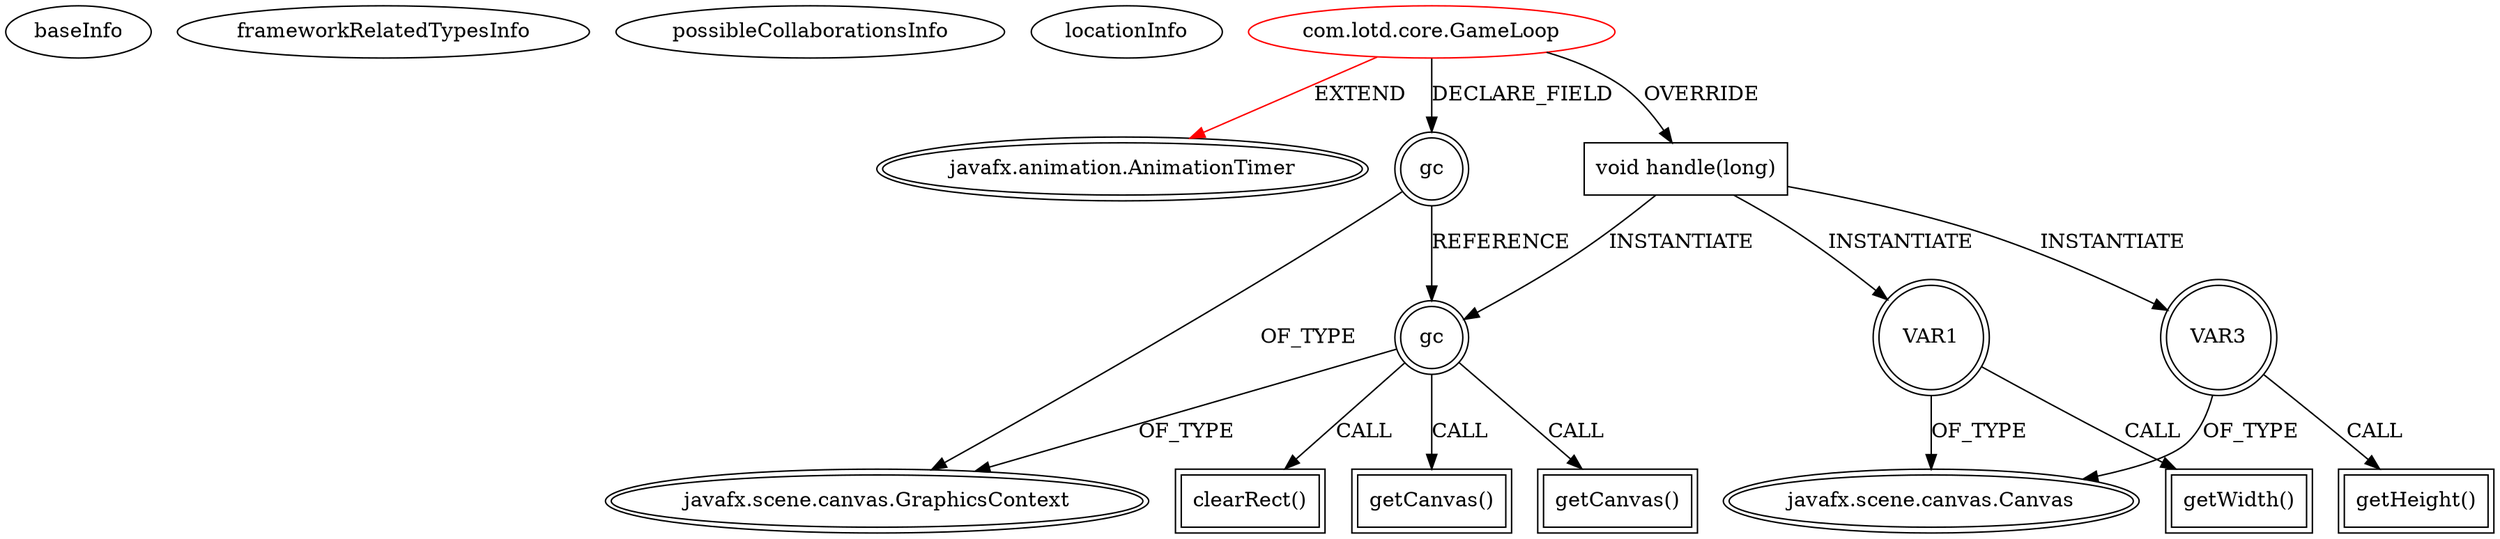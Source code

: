 digraph {
baseInfo[graphId=1108,category="extension_graph",isAnonymous=false,possibleRelation=false]
frameworkRelatedTypesInfo[0="javafx.animation.AnimationTimer"]
possibleCollaborationsInfo[]
locationInfo[projectName="Quillraven-Legend-of-the-druids",filePath="/Quillraven-Legend-of-the-druids/Legend-of-the-druids-master/Legend of the Druids/src/com/lotd/core/GameLoop.java",contextSignature="GameLoop",graphId="1108"]
0[label="com.lotd.core.GameLoop",vertexType="ROOT_CLIENT_CLASS_DECLARATION",isFrameworkType=false,color=red]
1[label="javafx.animation.AnimationTimer",vertexType="FRAMEWORK_CLASS_TYPE",isFrameworkType=true,peripheries=2]
2[label="gc",vertexType="FIELD_DECLARATION",isFrameworkType=true,peripheries=2,shape=circle]
3[label="javafx.scene.canvas.GraphicsContext",vertexType="FRAMEWORK_CLASS_TYPE",isFrameworkType=true,peripheries=2]
4[label="void handle(long)",vertexType="OVERRIDING_METHOD_DECLARATION",isFrameworkType=false,shape=box]
5[label="gc",vertexType="VARIABLE_EXPRESION",isFrameworkType=true,peripheries=2,shape=circle]
6[label="clearRect()",vertexType="INSIDE_CALL",isFrameworkType=true,peripheries=2,shape=box]
8[label="VAR1",vertexType="VARIABLE_EXPRESION",isFrameworkType=true,peripheries=2,shape=circle]
10[label="javafx.scene.canvas.Canvas",vertexType="FRAMEWORK_CLASS_TYPE",isFrameworkType=true,peripheries=2]
9[label="getWidth()",vertexType="INSIDE_CALL",isFrameworkType=true,peripheries=2,shape=box]
12[label="getCanvas()",vertexType="INSIDE_CALL",isFrameworkType=true,peripheries=2,shape=box]
13[label="VAR3",vertexType="VARIABLE_EXPRESION",isFrameworkType=true,peripheries=2,shape=circle]
14[label="getHeight()",vertexType="INSIDE_CALL",isFrameworkType=true,peripheries=2,shape=box]
17[label="getCanvas()",vertexType="INSIDE_CALL",isFrameworkType=true,peripheries=2,shape=box]
0->1[label="EXTEND",color=red]
0->2[label="DECLARE_FIELD"]
2->3[label="OF_TYPE"]
0->4[label="OVERRIDE"]
4->5[label="INSTANTIATE"]
2->5[label="REFERENCE"]
5->3[label="OF_TYPE"]
5->6[label="CALL"]
4->8[label="INSTANTIATE"]
8->10[label="OF_TYPE"]
8->9[label="CALL"]
5->12[label="CALL"]
4->13[label="INSTANTIATE"]
13->10[label="OF_TYPE"]
13->14[label="CALL"]
5->17[label="CALL"]
}
